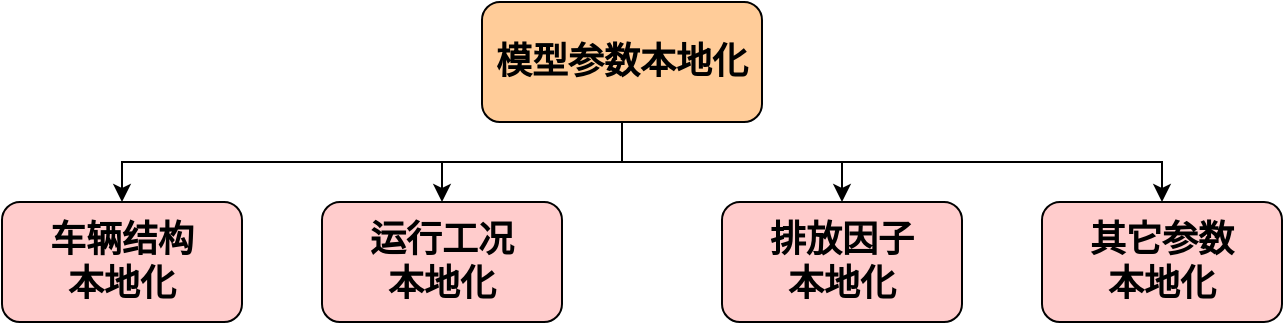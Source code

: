 <mxfile version="13.10.3" type="github">
  <diagram id="0t_YAS4AHB5tevp-D-fF" name="Page-1">
    <mxGraphModel dx="868" dy="425" grid="1" gridSize="10" guides="1" tooltips="1" connect="1" arrows="1" fold="1" page="1" pageScale="1" pageWidth="1169" pageHeight="827" math="0" shadow="0">
      <root>
        <mxCell id="0" />
        <mxCell id="1" parent="0" />
        <mxCell id="zVkOOdTvdT_ERHSbgSoj-1" style="edgeStyle=orthogonalEdgeStyle;rounded=0;orthogonalLoop=1;jettySize=auto;html=1;exitX=0.5;exitY=1;exitDx=0;exitDy=0;entryX=0.5;entryY=0;entryDx=0;entryDy=0;" edge="1" parent="1" source="zVkOOdTvdT_ERHSbgSoj-5" target="zVkOOdTvdT_ERHSbgSoj-6">
          <mxGeometry relative="1" as="geometry" />
        </mxCell>
        <mxCell id="zVkOOdTvdT_ERHSbgSoj-2" style="edgeStyle=orthogonalEdgeStyle;rounded=0;orthogonalLoop=1;jettySize=auto;html=1;exitX=0.5;exitY=1;exitDx=0;exitDy=0;entryX=0.5;entryY=0;entryDx=0;entryDy=0;" edge="1" parent="1" source="zVkOOdTvdT_ERHSbgSoj-5" target="zVkOOdTvdT_ERHSbgSoj-9">
          <mxGeometry relative="1" as="geometry" />
        </mxCell>
        <mxCell id="zVkOOdTvdT_ERHSbgSoj-3" style="edgeStyle=orthogonalEdgeStyle;rounded=0;orthogonalLoop=1;jettySize=auto;html=1;exitX=0.5;exitY=1;exitDx=0;exitDy=0;entryX=0.5;entryY=0;entryDx=0;entryDy=0;" edge="1" parent="1" source="zVkOOdTvdT_ERHSbgSoj-5" target="zVkOOdTvdT_ERHSbgSoj-8">
          <mxGeometry relative="1" as="geometry" />
        </mxCell>
        <mxCell id="zVkOOdTvdT_ERHSbgSoj-4" style="edgeStyle=orthogonalEdgeStyle;rounded=0;orthogonalLoop=1;jettySize=auto;html=1;exitX=0.5;exitY=1;exitDx=0;exitDy=0;entryX=0.5;entryY=0;entryDx=0;entryDy=0;" edge="1" parent="1" source="zVkOOdTvdT_ERHSbgSoj-5" target="zVkOOdTvdT_ERHSbgSoj-7">
          <mxGeometry relative="1" as="geometry" />
        </mxCell>
        <mxCell id="zVkOOdTvdT_ERHSbgSoj-5" value="&lt;b&gt;&lt;font style=&quot;font-size: 18px&quot;&gt;模型参数本地化&lt;/font&gt;&lt;/b&gt;" style="rounded=1;whiteSpace=wrap;html=1;fillColor=#FFCC99;" vertex="1" parent="1">
          <mxGeometry x="360" y="140" width="140" height="60" as="geometry" />
        </mxCell>
        <mxCell id="zVkOOdTvdT_ERHSbgSoj-6" value="&lt;font style=&quot;font-size: 18px&quot;&gt;&lt;b&gt;车辆结构&lt;br&gt;本地化&lt;/b&gt;&lt;/font&gt;" style="rounded=1;whiteSpace=wrap;html=1;fillColor=#FFCCCC;" vertex="1" parent="1">
          <mxGeometry x="120" y="240" width="120" height="60" as="geometry" />
        </mxCell>
        <mxCell id="zVkOOdTvdT_ERHSbgSoj-7" value="&lt;font style=&quot;font-size: 18px&quot;&gt;&lt;b&gt;运行工况&lt;br&gt;本地化&lt;/b&gt;&lt;/font&gt;" style="rounded=1;whiteSpace=wrap;html=1;fillColor=#FFCCCC;" vertex="1" parent="1">
          <mxGeometry x="280" y="240" width="120" height="60" as="geometry" />
        </mxCell>
        <mxCell id="zVkOOdTvdT_ERHSbgSoj-8" value="&lt;font style=&quot;font-size: 18px&quot;&gt;&lt;b&gt;排放因子&lt;br&gt;本地化&lt;/b&gt;&lt;/font&gt;" style="rounded=1;whiteSpace=wrap;html=1;fillColor=#FFCCCC;" vertex="1" parent="1">
          <mxGeometry x="480" y="240" width="120" height="60" as="geometry" />
        </mxCell>
        <mxCell id="zVkOOdTvdT_ERHSbgSoj-9" value="&lt;font style=&quot;font-size: 18px&quot;&gt;&lt;b&gt;其它参数&lt;br&gt;本地化&lt;/b&gt;&lt;/font&gt;" style="rounded=1;whiteSpace=wrap;html=1;fillColor=#FFCCCC;" vertex="1" parent="1">
          <mxGeometry x="640" y="240" width="120" height="60" as="geometry" />
        </mxCell>
      </root>
    </mxGraphModel>
  </diagram>
</mxfile>
